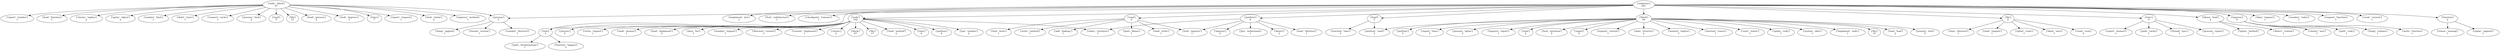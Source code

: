 strict digraph  {
	"['unknown']
201" -> "['node']
102";
	"['unknown']
201" -> "['block']
49";
	"['unknown']
201" -> "['file']
6";
	"['unknown']
201" -> "['lead']
5";
	"['unknown']
201" -> "['time']
4";
	"['unknown']
201" -> "['perform']
8";
	"['unknown']
201" -> "['read']
6";
	"['unknown']
201" -> "['lock']
3";
	"['unknown']
201" -> "['process']
3";
	"['unknown']
201" -> "['hbase', 'lead']
2";
	"['unknown']
201" -> "['improve']
4";
	"['unknown']
201" -> "['data', 'request']
1";
	"['unknown']
201" -> "['number', 'reduc']
1";
	"['unknown']
201" -> "['request', 'function']
1";
	"['unknown']
201" -> "['creat', 'current']
1";
	"['unknown']
201" -> "['function']
2";
	"['unknown']
201" -> "['implement', 'jira']
1";
	"['unknown']
201" -> "['fsck', 'subdirectori']
1";
	"['unknown']
201" -> "['checkpoint', 'transact']
1";
	"['node']
102" -> "['lock']
3";
	"['node']
102" -> "['block']
47";
	"['node']
102" -> "['file']
17";
	"['node']
102" -> "['read', 'method']
2";
	"['node']
102" -> "['time']
6";
	"['node']
102" -> "['perform']
9";
	"['node']
102" -> "['put', 'number']
2";
	"['node']
102" -> "['process']
5";
	"['node']
102" -> "['write', 'request']
1";
	"['node']
102" -> "['read', 'memori']
1";
	"['node']
102" -> "['load', 'implement']
2";
	"['node']
102" -> "['data', 'list']
1";
	"['node']
102" -> "['number', 'request']
1";
	"['node']
102" -> "['directori', 'current']
1";
	"['node']
102" -> "['reduc', 'synchron']
1";
	"['node']
102" -> "['current', 'implement']
1";
	"['node']
102" -> "['return']
2";
	"['block']
49" -> "['file']
15";
	"['block']
49" -> "['load', 'lead']
2";
	"['block']
49" -> "['perform', 'read']
2";
	"['block']
49" -> "['process', 'lock']
5";
	"['block']
49" -> "['perform']
5";
	"['block']
49" -> "['report', 'time']
2";
	"['block']
49" -> "['process', 'optim']
2";
	"['block']
49" -> "['improve', 'report']
1";
	"['block']
49" -> "['read']
2";
	"['block']
49" -> "['lock', 'synchron']
2";
	"['block']
49" -> "['report']
2";
	"['block']
49" -> "['request', 'current']
1";
	"['block']
49" -> "['data', 'structur']
2";
	"['block']
49" -> "['memori', 'replica']
1";
	"['block']
49" -> "['function', 'remov']
1";
	"['block']
49" -> "['creat', 'remov']
1";
	"['block']
49" -> "['optim', 'code']
1";
	"['block']
49" -> "['system', 'alloc']
1";
	"['block']
49" -> "['implement', 'indic']
1";
	"['file']
6" -> "['creat', 'scan']
2";
	"['file']
6" -> "['time', 'directori']
1";
	"['file']
6" -> "['read', 'request']
1";
	"['file']
6" -> "['optim', 'creat']
1";
	"['file']
6" -> "['allow', 'user']
1";
	"['lead']
5" -> "['perform', 'read']
2";
	"['lead']
5" -> "['function', 'time']
3";
	"['time']
4" -> "['process', 'report']
1";
	"['time']
4" -> "['report', 'memori']
1";
	"['time']
4" -> "['path', 'cache']
1";
	"['time']
4" -> "['thread', 'sync']
1";
	"['perform']
8" -> "['reduc', 'synchron']
1";
	"['perform']
8" -> "['lock', 'improve']
1";
	"['perform']
8" -> "['lead', 'directori']
1";
	"['perform']
8" -> "['improve']
2";
	"['perform']
8" -> "['jira', 'understand']
1";
	"['perform']
8" -> "['detect']
2";
	"['read']
6" -> "['lock', 'improve']
1";
	"['read']
6" -> "['lead', 'write']
1";
	"['read']
6" -> "['lock', 'write']
1";
	"['read']
6" -> "['write', 'method']
1";
	"['read']
6" -> "['add', 'hadoop-']
1";
	"['read']
6" -> "['path', 'hbase']
1";
	"['lock']
3" -> "['path', 'fsnamesystem']
1";
	"['lock']
3" -> "['function', 'happen']
2";
	"['process']
3" -> "['number', 'directori']
1";
	"['process']
3" -> "['thing', 'upgrad']
1";
	"['process']
3" -> "['thread', 'current']
1";
	"['hbase', 'lead']
2" -> "['detect', 'contain']
1";
	"['hbase', 'lead']
2" -> "['optim', 'method']
1";
	"['improve']
4" -> "['write', 'function']
1";
	"['improve']
4" -> "['cluster', 'issu']
1";
	"['improve']
4" -> "['path', 'code']
1";
	"['improve']
4" -> "['thing', 'scheme']
1";
	"['function']
2" -> "['replac', 'append']
1";
	"['function']
2" -> "['remov', 'messag']
1";
	"['node', 'block']
47" -> "['process']
3";
	"['node', 'block']
47" -> "['process', 'lock']
2";
	"['node', 'block']
47" -> "['read']
5";
	"['node', 'block']
47" -> "['file']
12";
	"['node', 'block']
47" -> "['lead', 'process']
2";
	"['node', 'block']
47" -> "['lock', 'improve']
3";
	"['node', 'block']
47" -> "['time']
7";
	"['node', 'block']
47" -> "['report', 'request']
1";
	"['node', 'block']
47" -> "['lock', 'retain']
2";
	"['node', 'block']
47" -> "['improve', 'method']
1";
	"['node', 'block']
47" -> "['report', 'number']
1";
	"['node', 'block']
47" -> "['lead', 'function']
1";
	"['node', 'block']
47" -> "['cluster', 'replica']
2";
	"['node', 'block']
47" -> "['optim', 'object']
2";
	"['node', 'block']
47" -> "['number', 'limit']
1";
	"['node', 'block']
47" -> "['delet', 'starv']
1";
	"['node', 'block']
47" -> "['connect', 'cache']
1";
}
